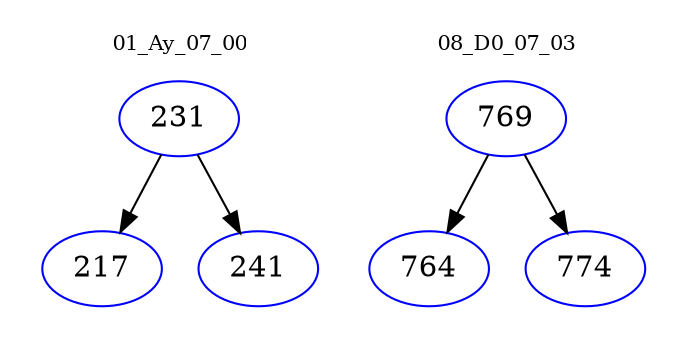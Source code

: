 digraph{
subgraph cluster_0 {
color = white
label = "01_Ay_07_00";
fontsize=10;
T0_231 [label="231", color="blue"]
T0_231 -> T0_217 [color="black"]
T0_217 [label="217", color="blue"]
T0_231 -> T0_241 [color="black"]
T0_241 [label="241", color="blue"]
}
subgraph cluster_1 {
color = white
label = "08_D0_07_03";
fontsize=10;
T1_769 [label="769", color="blue"]
T1_769 -> T1_764 [color="black"]
T1_764 [label="764", color="blue"]
T1_769 -> T1_774 [color="black"]
T1_774 [label="774", color="blue"]
}
}
